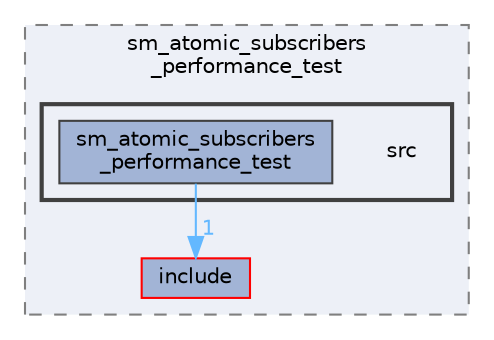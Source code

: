 digraph "smacc2_performance_tools/performance_tests/sm_atomic_subscribers_performance_test/src"
{
 // LATEX_PDF_SIZE
  bgcolor="transparent";
  edge [fontname=Helvetica,fontsize=10,labelfontname=Helvetica,labelfontsize=10];
  node [fontname=Helvetica,fontsize=10,shape=box,height=0.2,width=0.4];
  compound=true
  subgraph clusterdir_62f5f24a4fbadddef1122cdcd96f70cb {
    graph [ bgcolor="#edf0f7", pencolor="grey50", label="sm_atomic_subscribers\l_performance_test", fontname=Helvetica,fontsize=10 style="filled,dashed", URL="dir_62f5f24a4fbadddef1122cdcd96f70cb.html",tooltip=""]
  dir_f4664a6ef58c63496884d1bc2b8c7045 [label="include", fillcolor="#a2b4d6", color="red", style="filled", URL="dir_f4664a6ef58c63496884d1bc2b8c7045.html",tooltip=""];
  subgraph clusterdir_795e2681d6b46ad03626a73b2bc1b67c {
    graph [ bgcolor="#edf0f7", pencolor="grey25", label="", fontname=Helvetica,fontsize=10 style="filled,bold", URL="dir_795e2681d6b46ad03626a73b2bc1b67c.html",tooltip=""]
    dir_795e2681d6b46ad03626a73b2bc1b67c [shape=plaintext, label="src"];
  dir_78212a29efde0ffc511e034ea138d230 [label="sm_atomic_subscribers\l_performance_test", fillcolor="#a2b4d6", color="grey25", style="filled", URL="dir_78212a29efde0ffc511e034ea138d230.html",tooltip=""];
  }
  }
  dir_78212a29efde0ffc511e034ea138d230->dir_f4664a6ef58c63496884d1bc2b8c7045 [headlabel="1", labeldistance=1.5 headhref="dir_000117_000067.html" color="steelblue1" fontcolor="steelblue1"];
}
